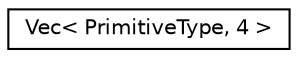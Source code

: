 digraph "Graphical Class Hierarchy"
{
 // LATEX_PDF_SIZE
  edge [fontname="Helvetica",fontsize="10",labelfontname="Helvetica",labelfontsize="10"];
  node [fontname="Helvetica",fontsize="10",shape=record];
  rankdir="LR";
  Node0 [label="Vec\< PrimitiveType, 4 \>",height=0.2,width=0.4,color="black", fillcolor="white", style="filled",URL="$structVec_3_01PrimitiveType_00_014_01_4.html",tooltip=" "];
}

